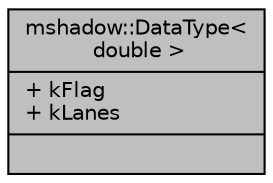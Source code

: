 digraph "mshadow::DataType&lt; double &gt;"
{
 // LATEX_PDF_SIZE
  edge [fontname="Helvetica",fontsize="10",labelfontname="Helvetica",labelfontsize="10"];
  node [fontname="Helvetica",fontsize="10",shape=record];
  Node1 [label="{mshadow::DataType\<\l double \>\n|+ kFlag\l+ kLanes\l|}",height=0.2,width=0.4,color="black", fillcolor="grey75", style="filled", fontcolor="black",tooltip=" "];
}
